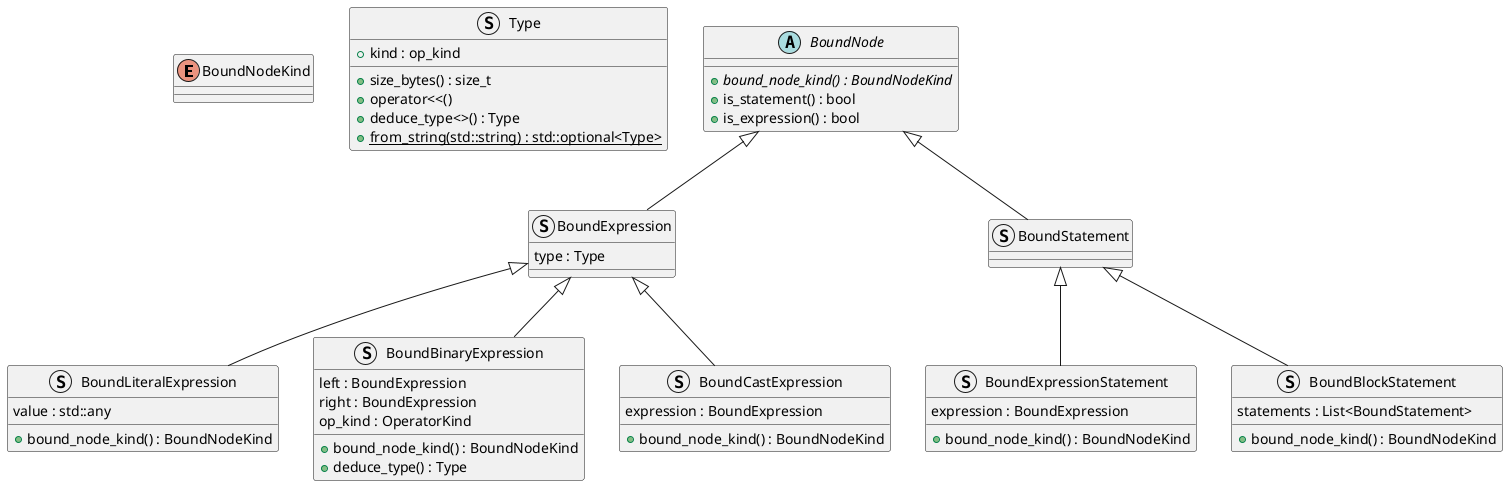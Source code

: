 @startuml binding

enum BoundNodeKind
struct Type{
    + kind : op_kind
    + size_bytes() : size_t
    + operator<<()
    + deduce_type<>() : Type
    + {static} from_string(std::string) : std::optional<Type>
}


abstract BoundNode {
    {abstract} + bound_node_kind() : BoundNodeKind 
    + is_statement() : bool 
    + is_expression() : bool 
}

struct BoundExpression{
    type : Type
}

struct BoundStatement

struct BoundExpressionStatement{
    expression : BoundExpression

    + bound_node_kind() : BoundNodeKind 
}

struct BoundBlockStatement{
    statements : List<BoundStatement>
    + bound_node_kind() : BoundNodeKind
}

struct BoundLiteralExpression {
    value : std::any

    + bound_node_kind() : BoundNodeKind
}

struct BoundBinaryExpression{
    left : BoundExpression
    right : BoundExpression
    op_kind : OperatorKind

    + bound_node_kind() : BoundNodeKind
    + deduce_type() : Type

}

struct BoundCastExpression{
    expression : BoundExpression

    + bound_node_kind() : BoundNodeKind
}

BoundNode <|-- BoundStatement
BoundStatement <|-- BoundExpressionStatement
BoundStatement <|-- BoundBlockStatement


BoundNode <|-- BoundExpression
BoundExpression <|-- BoundLiteralExpression
BoundExpression <|-- BoundBinaryExpression
BoundExpression <|-- BoundCastExpression


@enduml